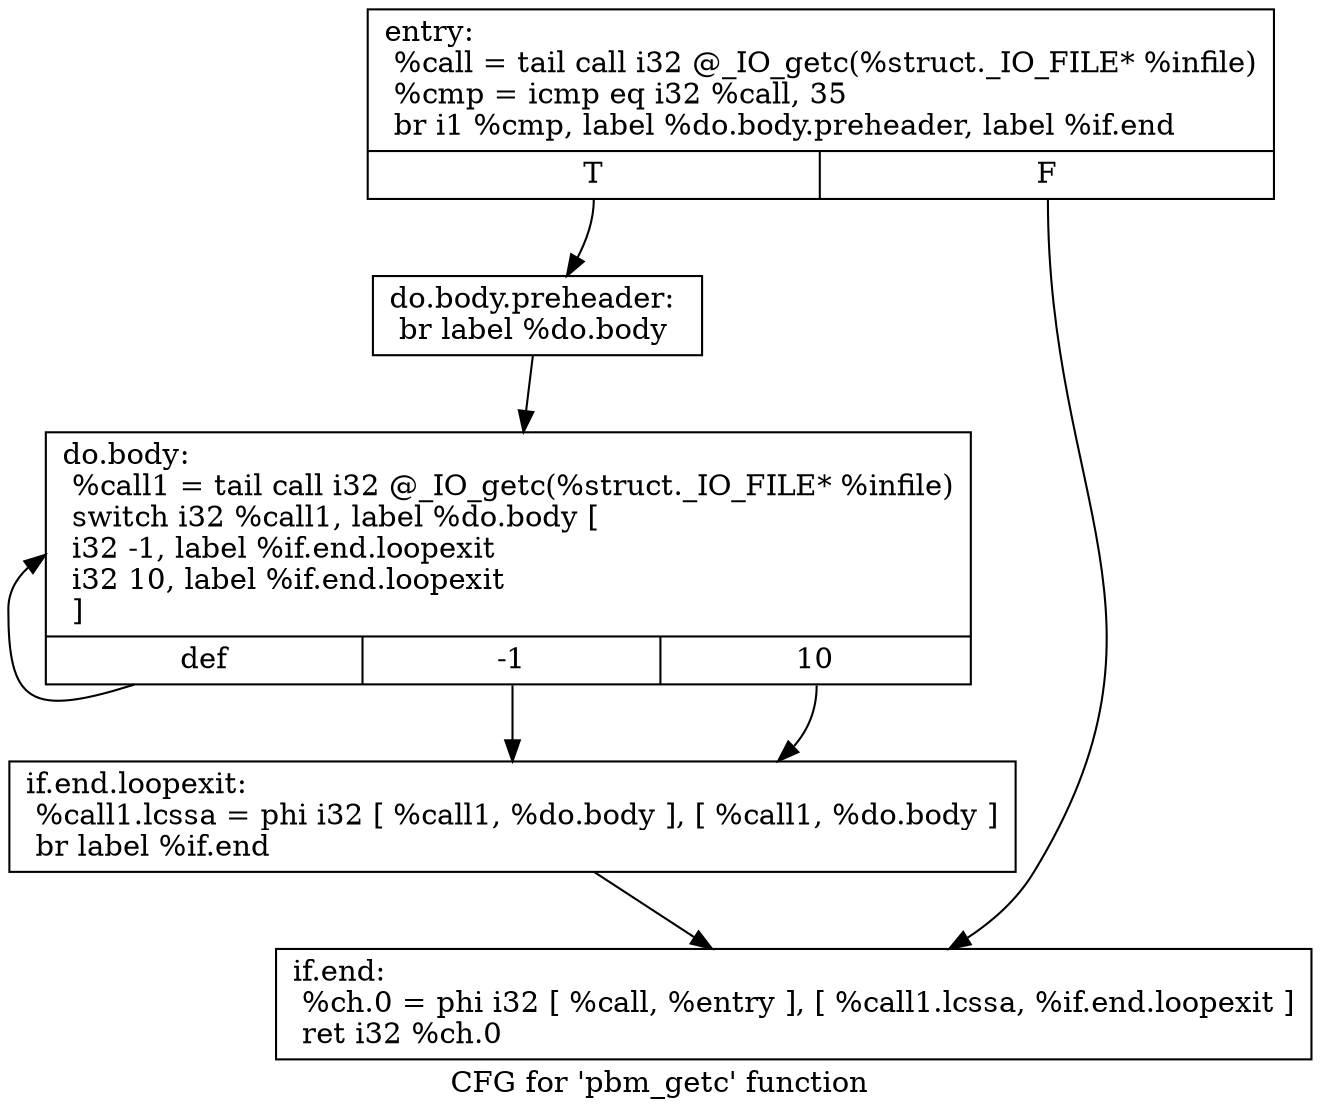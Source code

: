 digraph "CFG for 'pbm_getc' function" {
	label="CFG for 'pbm_getc' function";

	Node0x60aed90 [shape=record,label="{entry:\l  %call = tail call i32 @_IO_getc(%struct._IO_FILE* %infile)\l  %cmp = icmp eq i32 %call, 35\l  br i1 %cmp, label %do.body.preheader, label %if.end\l|{<s0>T|<s1>F}}"];
	Node0x60aed90:s0 -> Node0x60aef90;
	Node0x60aed90:s1 -> Node0x60af030;
	Node0x60aef90 [shape=record,label="{do.body.preheader:                                \l  br label %do.body\l}"];
	Node0x60aef90 -> Node0x60af190;
	Node0x60af190 [shape=record,label="{do.body:                                          \l  %call1 = tail call i32 @_IO_getc(%struct._IO_FILE* %infile)\l  switch i32 %call1, label %do.body [\l    i32 -1, label %if.end.loopexit\l    i32 10, label %if.end.loopexit\l  ]\l|{<s0>def|<s1>-1|<s2>10}}"];
	Node0x60af190:s0 -> Node0x60af190;
	Node0x60af190:s1 -> Node0x60af340;
	Node0x60af190:s2 -> Node0x60af340;
	Node0x60af340 [shape=record,label="{if.end.loopexit:                                  \l  %call1.lcssa = phi i32 [ %call1, %do.body ], [ %call1, %do.body ]\l  br label %if.end\l}"];
	Node0x60af340 -> Node0x60af030;
	Node0x60af030 [shape=record,label="{if.end:                                           \l  %ch.0 = phi i32 [ %call, %entry ], [ %call1.lcssa, %if.end.loopexit ]\l  ret i32 %ch.0\l}"];
}
